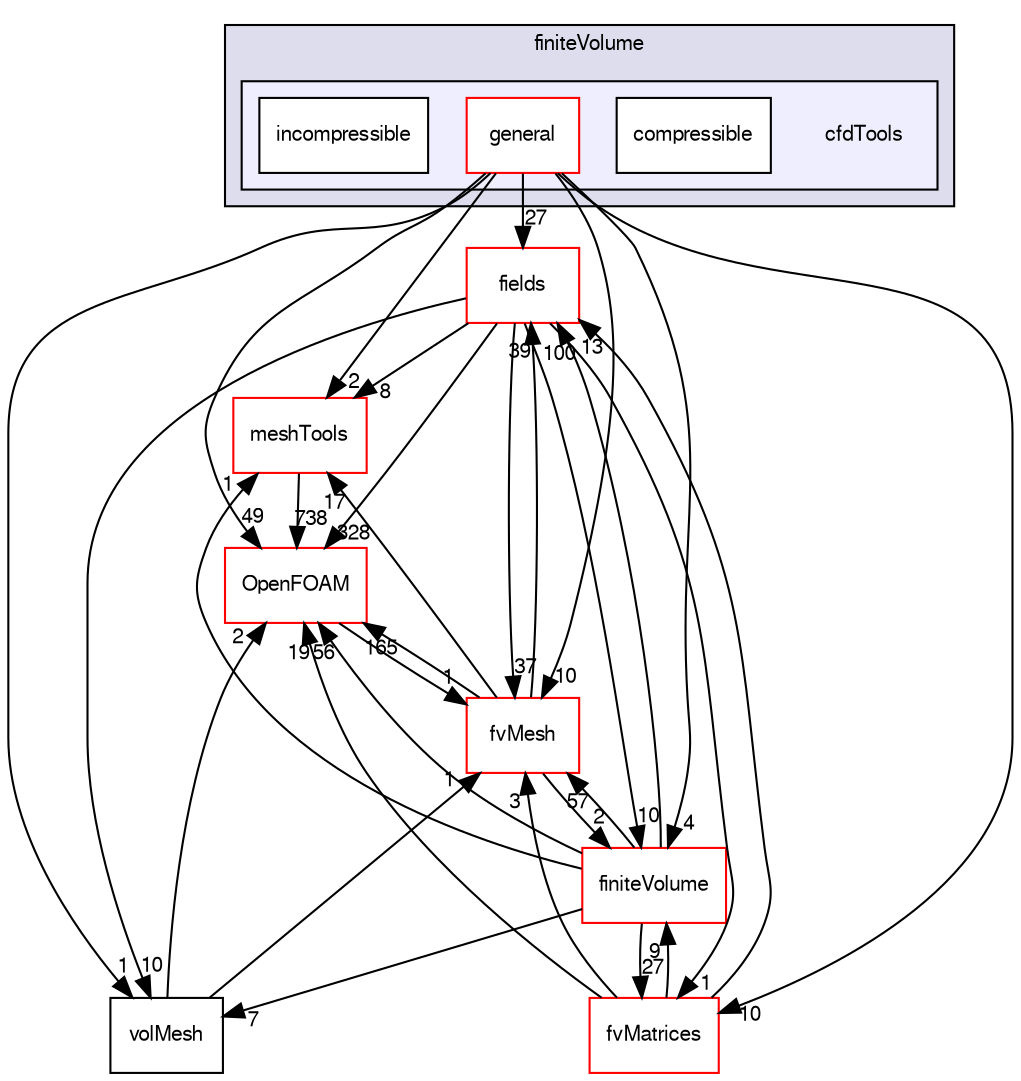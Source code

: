 digraph "src/finiteVolume/cfdTools" {
  bgcolor=transparent;
  compound=true
  node [ fontsize="10", fontname="FreeSans"];
  edge [ labelfontsize="10", labelfontname="FreeSans"];
  subgraph clusterdir_9bd15774b555cf7259a6fa18f99fe99b {
    graph [ bgcolor="#ddddee", pencolor="black", label="finiteVolume" fontname="FreeSans", fontsize="10", URL="dir_9bd15774b555cf7259a6fa18f99fe99b.html"]
  subgraph clusterdir_cc121c37a2300e902425728df0054672 {
    graph [ bgcolor="#eeeeff", pencolor="black", label="" URL="dir_cc121c37a2300e902425728df0054672.html"];
    dir_cc121c37a2300e902425728df0054672 [shape=plaintext label="cfdTools"];
    dir_ab9cb4592fb2c4cce1bcf4c9207454a5 [shape=box label="compressible" color="black" fillcolor="white" style="filled" URL="dir_ab9cb4592fb2c4cce1bcf4c9207454a5.html"];
    dir_c5259e3096ae0265e0b8b287024f0a94 [shape=box label="general" color="red" fillcolor="white" style="filled" URL="dir_c5259e3096ae0265e0b8b287024f0a94.html"];
    dir_5ed5e758cd5246302214e3fe393dc897 [shape=box label="incompressible" color="black" fillcolor="white" style="filled" URL="dir_5ed5e758cd5246302214e3fe393dc897.html"];
  }
  }
  dir_25ab4a83a983f7bb7a38b7f63bb141b7 [shape=box label="fields" color="red" URL="dir_25ab4a83a983f7bb7a38b7f63bb141b7.html"];
  dir_ae30ad0bef50cf391b24c614251bb9fd [shape=box label="meshTools" color="red" URL="dir_ae30ad0bef50cf391b24c614251bb9fd.html"];
  dir_2ea871e4defbdbd60808750cae643c63 [shape=box label="finiteVolume" color="red" URL="dir_2ea871e4defbdbd60808750cae643c63.html"];
  dir_1a4209badf8dc5d7c181708103efea60 [shape=box label="volMesh" URL="dir_1a4209badf8dc5d7c181708103efea60.html"];
  dir_c382fa095c9c33d8673c0dd60aaef275 [shape=box label="fvMesh" color="red" URL="dir_c382fa095c9c33d8673c0dd60aaef275.html"];
  dir_c5473ff19b20e6ec4dfe5c310b3778a8 [shape=box label="OpenFOAM" color="red" URL="dir_c5473ff19b20e6ec4dfe5c310b3778a8.html"];
  dir_5d57e3901430bcc99a7ddac11a899224 [shape=box label="fvMatrices" color="red" URL="dir_5d57e3901430bcc99a7ddac11a899224.html"];
  dir_25ab4a83a983f7bb7a38b7f63bb141b7->dir_ae30ad0bef50cf391b24c614251bb9fd [headlabel="8", labeldistance=1.5 headhref="dir_000783_001586.html"];
  dir_25ab4a83a983f7bb7a38b7f63bb141b7->dir_2ea871e4defbdbd60808750cae643c63 [headlabel="10", labeldistance=1.5 headhref="dir_000783_000904.html"];
  dir_25ab4a83a983f7bb7a38b7f63bb141b7->dir_1a4209badf8dc5d7c181708103efea60 [headlabel="10", labeldistance=1.5 headhref="dir_000783_001101.html"];
  dir_25ab4a83a983f7bb7a38b7f63bb141b7->dir_c382fa095c9c33d8673c0dd60aaef275 [headlabel="37", labeldistance=1.5 headhref="dir_000783_000965.html"];
  dir_25ab4a83a983f7bb7a38b7f63bb141b7->dir_c5473ff19b20e6ec4dfe5c310b3778a8 [headlabel="328", labeldistance=1.5 headhref="dir_000783_001732.html"];
  dir_25ab4a83a983f7bb7a38b7f63bb141b7->dir_5d57e3901430bcc99a7ddac11a899224 [headlabel="1", labeldistance=1.5 headhref="dir_000783_000957.html"];
  dir_ae30ad0bef50cf391b24c614251bb9fd->dir_c5473ff19b20e6ec4dfe5c310b3778a8 [headlabel="738", labeldistance=1.5 headhref="dir_001586_001732.html"];
  dir_2ea871e4defbdbd60808750cae643c63->dir_25ab4a83a983f7bb7a38b7f63bb141b7 [headlabel="100", labeldistance=1.5 headhref="dir_000904_000783.html"];
  dir_2ea871e4defbdbd60808750cae643c63->dir_ae30ad0bef50cf391b24c614251bb9fd [headlabel="1", labeldistance=1.5 headhref="dir_000904_001586.html"];
  dir_2ea871e4defbdbd60808750cae643c63->dir_1a4209badf8dc5d7c181708103efea60 [headlabel="7", labeldistance=1.5 headhref="dir_000904_001101.html"];
  dir_2ea871e4defbdbd60808750cae643c63->dir_c382fa095c9c33d8673c0dd60aaef275 [headlabel="57", labeldistance=1.5 headhref="dir_000904_000965.html"];
  dir_2ea871e4defbdbd60808750cae643c63->dir_c5473ff19b20e6ec4dfe5c310b3778a8 [headlabel="56", labeldistance=1.5 headhref="dir_000904_001732.html"];
  dir_2ea871e4defbdbd60808750cae643c63->dir_5d57e3901430bcc99a7ddac11a899224 [headlabel="27", labeldistance=1.5 headhref="dir_000904_000957.html"];
  dir_1a4209badf8dc5d7c181708103efea60->dir_c382fa095c9c33d8673c0dd60aaef275 [headlabel="1", labeldistance=1.5 headhref="dir_001101_000965.html"];
  dir_1a4209badf8dc5d7c181708103efea60->dir_c5473ff19b20e6ec4dfe5c310b3778a8 [headlabel="2", labeldistance=1.5 headhref="dir_001101_001732.html"];
  dir_c382fa095c9c33d8673c0dd60aaef275->dir_25ab4a83a983f7bb7a38b7f63bb141b7 [headlabel="39", labeldistance=1.5 headhref="dir_000965_000783.html"];
  dir_c382fa095c9c33d8673c0dd60aaef275->dir_ae30ad0bef50cf391b24c614251bb9fd [headlabel="17", labeldistance=1.5 headhref="dir_000965_001586.html"];
  dir_c382fa095c9c33d8673c0dd60aaef275->dir_2ea871e4defbdbd60808750cae643c63 [headlabel="2", labeldistance=1.5 headhref="dir_000965_000904.html"];
  dir_c382fa095c9c33d8673c0dd60aaef275->dir_c5473ff19b20e6ec4dfe5c310b3778a8 [headlabel="165", labeldistance=1.5 headhref="dir_000965_001732.html"];
  dir_c5259e3096ae0265e0b8b287024f0a94->dir_25ab4a83a983f7bb7a38b7f63bb141b7 [headlabel="27", labeldistance=1.5 headhref="dir_000752_000783.html"];
  dir_c5259e3096ae0265e0b8b287024f0a94->dir_ae30ad0bef50cf391b24c614251bb9fd [headlabel="2", labeldistance=1.5 headhref="dir_000752_001586.html"];
  dir_c5259e3096ae0265e0b8b287024f0a94->dir_2ea871e4defbdbd60808750cae643c63 [headlabel="4", labeldistance=1.5 headhref="dir_000752_000904.html"];
  dir_c5259e3096ae0265e0b8b287024f0a94->dir_1a4209badf8dc5d7c181708103efea60 [headlabel="1", labeldistance=1.5 headhref="dir_000752_001101.html"];
  dir_c5259e3096ae0265e0b8b287024f0a94->dir_c382fa095c9c33d8673c0dd60aaef275 [headlabel="10", labeldistance=1.5 headhref="dir_000752_000965.html"];
  dir_c5259e3096ae0265e0b8b287024f0a94->dir_c5473ff19b20e6ec4dfe5c310b3778a8 [headlabel="49", labeldistance=1.5 headhref="dir_000752_001732.html"];
  dir_c5259e3096ae0265e0b8b287024f0a94->dir_5d57e3901430bcc99a7ddac11a899224 [headlabel="10", labeldistance=1.5 headhref="dir_000752_000957.html"];
  dir_c5473ff19b20e6ec4dfe5c310b3778a8->dir_c382fa095c9c33d8673c0dd60aaef275 [headlabel="1", labeldistance=1.5 headhref="dir_001732_000965.html"];
  dir_5d57e3901430bcc99a7ddac11a899224->dir_25ab4a83a983f7bb7a38b7f63bb141b7 [headlabel="13", labeldistance=1.5 headhref="dir_000957_000783.html"];
  dir_5d57e3901430bcc99a7ddac11a899224->dir_2ea871e4defbdbd60808750cae643c63 [headlabel="9", labeldistance=1.5 headhref="dir_000957_000904.html"];
  dir_5d57e3901430bcc99a7ddac11a899224->dir_c382fa095c9c33d8673c0dd60aaef275 [headlabel="3", labeldistance=1.5 headhref="dir_000957_000965.html"];
  dir_5d57e3901430bcc99a7ddac11a899224->dir_c5473ff19b20e6ec4dfe5c310b3778a8 [headlabel="19", labeldistance=1.5 headhref="dir_000957_001732.html"];
}

